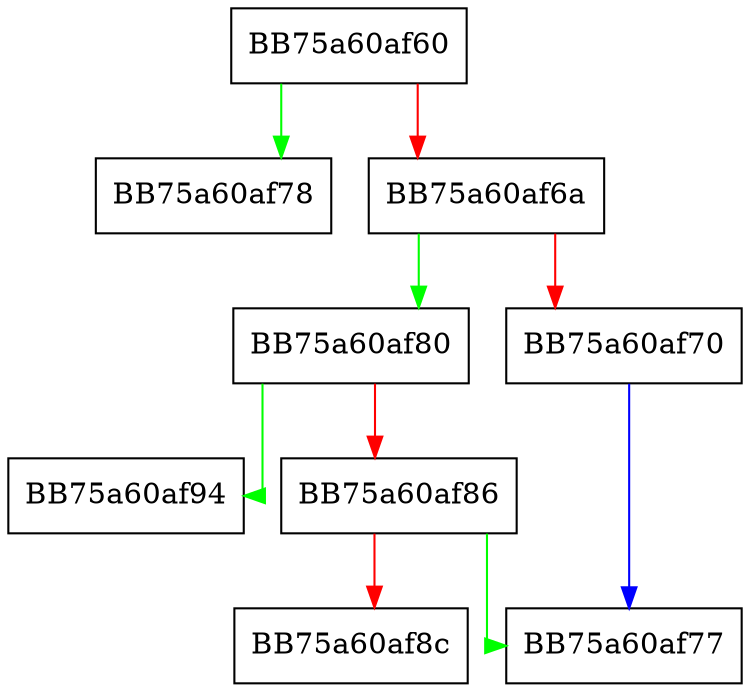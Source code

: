 digraph Finish {
  node [shape="box"];
  graph [splines=ortho];
  BB75a60af60 -> BB75a60af78 [color="green"];
  BB75a60af60 -> BB75a60af6a [color="red"];
  BB75a60af6a -> BB75a60af80 [color="green"];
  BB75a60af6a -> BB75a60af70 [color="red"];
  BB75a60af70 -> BB75a60af77 [color="blue"];
  BB75a60af80 -> BB75a60af94 [color="green"];
  BB75a60af80 -> BB75a60af86 [color="red"];
  BB75a60af86 -> BB75a60af77 [color="green"];
  BB75a60af86 -> BB75a60af8c [color="red"];
}